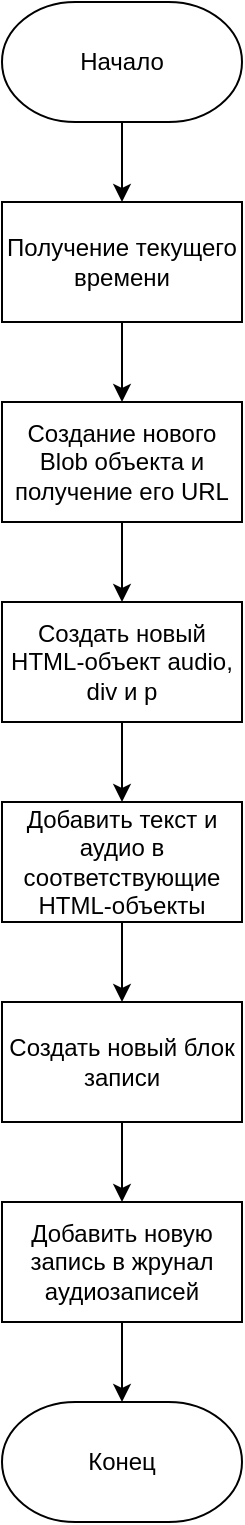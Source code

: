 <mxfile version="13.1.14" type="device"><diagram id="U-d3k0ue38WxMF6AycAG" name="Страница 1"><mxGraphModel dx="1422" dy="884" grid="1" gridSize="10" guides="1" tooltips="1" connect="1" arrows="1" fold="1" page="1" pageScale="1" pageWidth="827" pageHeight="1169" math="0" shadow="0"><root><mxCell id="0"/><mxCell id="1" parent="0"/><mxCell id="YLacCjyKcKEGzS_SrCd1-8" value="" style="edgeStyle=orthogonalEdgeStyle;rounded=0;orthogonalLoop=1;jettySize=auto;html=1;" edge="1" parent="1" source="YLacCjyKcKEGzS_SrCd1-1" target="YLacCjyKcKEGzS_SrCd1-4"><mxGeometry relative="1" as="geometry"/></mxCell><mxCell id="YLacCjyKcKEGzS_SrCd1-1" value="Начало" style="strokeWidth=1;html=1;shape=mxgraph.flowchart.terminator;whiteSpace=wrap;" vertex="1" parent="1"><mxGeometry x="354" y="10" width="120" height="60" as="geometry"/></mxCell><mxCell id="YLacCjyKcKEGzS_SrCd1-12" value="" style="edgeStyle=orthogonalEdgeStyle;rounded=0;orthogonalLoop=1;jettySize=auto;html=1;" edge="1" parent="1" source="YLacCjyKcKEGzS_SrCd1-2" target="YLacCjyKcKEGzS_SrCd1-11"><mxGeometry relative="1" as="geometry"/></mxCell><mxCell id="YLacCjyKcKEGzS_SrCd1-2" value="Создание нового Blob объекта и получение его URL" style="rounded=0;whiteSpace=wrap;html=1;strokeWidth=1;" vertex="1" parent="1"><mxGeometry x="354" y="210" width="120" height="60" as="geometry"/></mxCell><mxCell id="YLacCjyKcKEGzS_SrCd1-9" value="" style="edgeStyle=orthogonalEdgeStyle;rounded=0;orthogonalLoop=1;jettySize=auto;html=1;" edge="1" parent="1" source="YLacCjyKcKEGzS_SrCd1-4" target="YLacCjyKcKEGzS_SrCd1-2"><mxGeometry relative="1" as="geometry"/></mxCell><mxCell id="YLacCjyKcKEGzS_SrCd1-4" value="Получение текущего времени" style="rounded=0;whiteSpace=wrap;html=1;strokeWidth=1;" vertex="1" parent="1"><mxGeometry x="354" y="110" width="120" height="60" as="geometry"/></mxCell><mxCell id="YLacCjyKcKEGzS_SrCd1-14" value="" style="edgeStyle=orthogonalEdgeStyle;rounded=0;orthogonalLoop=1;jettySize=auto;html=1;" edge="1" parent="1" source="YLacCjyKcKEGzS_SrCd1-11" target="YLacCjyKcKEGzS_SrCd1-13"><mxGeometry relative="1" as="geometry"/></mxCell><mxCell id="YLacCjyKcKEGzS_SrCd1-11" value="Создать новый HTML-объект audio, div и p" style="rounded=0;whiteSpace=wrap;html=1;strokeWidth=1;" vertex="1" parent="1"><mxGeometry x="354" y="310" width="120" height="60" as="geometry"/></mxCell><mxCell id="YLacCjyKcKEGzS_SrCd1-16" value="" style="edgeStyle=orthogonalEdgeStyle;rounded=0;orthogonalLoop=1;jettySize=auto;html=1;" edge="1" parent="1" source="YLacCjyKcKEGzS_SrCd1-13" target="YLacCjyKcKEGzS_SrCd1-15"><mxGeometry relative="1" as="geometry"/></mxCell><mxCell id="YLacCjyKcKEGzS_SrCd1-13" value="Добавить текст и аудио в соответствующие HTML-объекты" style="rounded=0;whiteSpace=wrap;html=1;strokeWidth=1;" vertex="1" parent="1"><mxGeometry x="354" y="410" width="120" height="60" as="geometry"/></mxCell><mxCell id="YLacCjyKcKEGzS_SrCd1-18" value="" style="edgeStyle=orthogonalEdgeStyle;rounded=0;orthogonalLoop=1;jettySize=auto;html=1;" edge="1" parent="1" source="YLacCjyKcKEGzS_SrCd1-15" target="YLacCjyKcKEGzS_SrCd1-17"><mxGeometry relative="1" as="geometry"/></mxCell><mxCell id="YLacCjyKcKEGzS_SrCd1-15" value="Создать новый блок записи" style="rounded=0;whiteSpace=wrap;html=1;strokeWidth=1;" vertex="1" parent="1"><mxGeometry x="354" y="510" width="120" height="60" as="geometry"/></mxCell><mxCell id="YLacCjyKcKEGzS_SrCd1-20" value="" style="edgeStyle=orthogonalEdgeStyle;rounded=0;orthogonalLoop=1;jettySize=auto;html=1;" edge="1" parent="1" source="YLacCjyKcKEGzS_SrCd1-17" target="YLacCjyKcKEGzS_SrCd1-19"><mxGeometry relative="1" as="geometry"/></mxCell><mxCell id="YLacCjyKcKEGzS_SrCd1-17" value="Добавить новую запись в жрунал аудиозаписей" style="rounded=0;whiteSpace=wrap;html=1;strokeWidth=1;" vertex="1" parent="1"><mxGeometry x="354" y="610" width="120" height="60" as="geometry"/></mxCell><mxCell id="YLacCjyKcKEGzS_SrCd1-19" value="Конец" style="strokeWidth=1;html=1;shape=mxgraph.flowchart.terminator;whiteSpace=wrap;" vertex="1" parent="1"><mxGeometry x="354" y="710" width="120" height="60" as="geometry"/></mxCell></root></mxGraphModel></diagram></mxfile>
